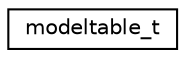 digraph G
{
  edge [fontname="Helvetica",fontsize="10",labelfontname="Helvetica",labelfontsize="10"];
  node [fontname="Helvetica",fontsize="10",shape=record];
  rankdir="LR";
  Node1 [label="modeltable_t",height=0.2,width=0.4,color="black", fillcolor="white", style="filled",URL="$structmodeltable__t.html"];
}

